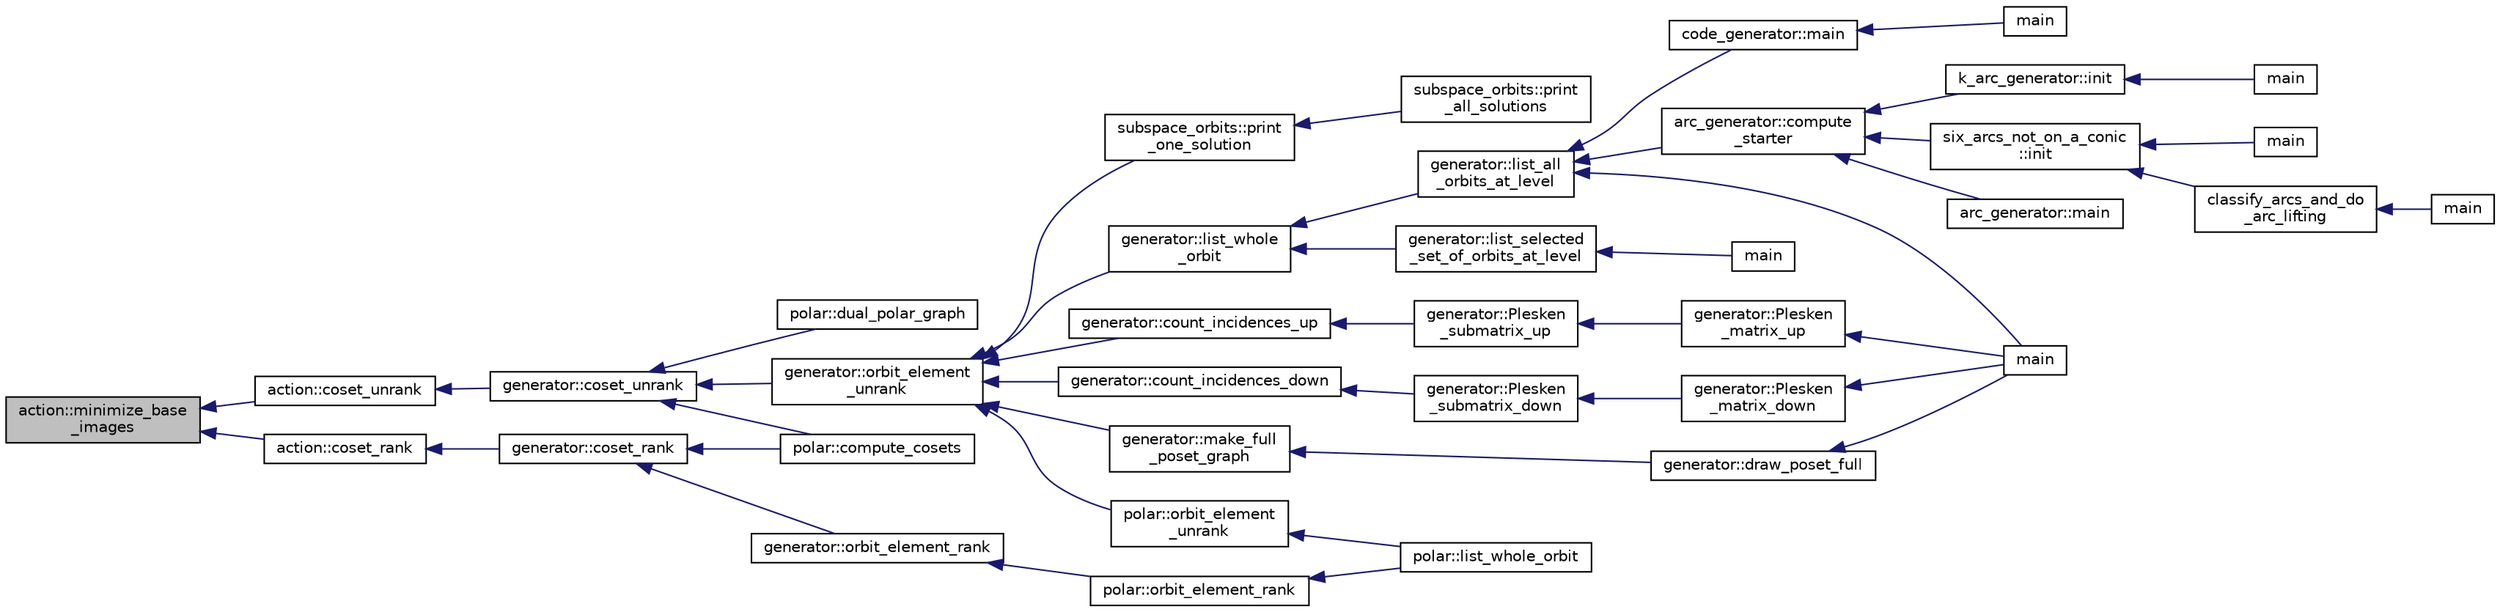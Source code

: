 digraph "action::minimize_base_images"
{
  edge [fontname="Helvetica",fontsize="10",labelfontname="Helvetica",labelfontsize="10"];
  node [fontname="Helvetica",fontsize="10",shape=record];
  rankdir="LR";
  Node31407 [label="action::minimize_base\l_images",height=0.2,width=0.4,color="black", fillcolor="grey75", style="filled", fontcolor="black"];
  Node31407 -> Node31408 [dir="back",color="midnightblue",fontsize="10",style="solid",fontname="Helvetica"];
  Node31408 [label="action::coset_unrank",height=0.2,width=0.4,color="black", fillcolor="white", style="filled",URL="$d2/d86/classaction.html#aeabf488f671d4e77a8a892eb58d82b34"];
  Node31408 -> Node31409 [dir="back",color="midnightblue",fontsize="10",style="solid",fontname="Helvetica"];
  Node31409 [label="generator::coset_unrank",height=0.2,width=0.4,color="black", fillcolor="white", style="filled",URL="$d7/d73/classgenerator.html#a489f02ee804f130f666029a46020aaf6"];
  Node31409 -> Node31410 [dir="back",color="midnightblue",fontsize="10",style="solid",fontname="Helvetica"];
  Node31410 [label="polar::compute_cosets",height=0.2,width=0.4,color="black", fillcolor="white", style="filled",URL="$da/d1c/classpolar.html#a1fae83636607982bad299fd84380fc40"];
  Node31409 -> Node31411 [dir="back",color="midnightblue",fontsize="10",style="solid",fontname="Helvetica"];
  Node31411 [label="polar::dual_polar_graph",height=0.2,width=0.4,color="black", fillcolor="white", style="filled",URL="$da/d1c/classpolar.html#a6e5e2b0d9d3447cac72cb82ce3d2e9e5"];
  Node31409 -> Node31412 [dir="back",color="midnightblue",fontsize="10",style="solid",fontname="Helvetica"];
  Node31412 [label="generator::orbit_element\l_unrank",height=0.2,width=0.4,color="black", fillcolor="white", style="filled",URL="$d7/d73/classgenerator.html#a26a8d0b1964170e19dcbd37fa0a4957f"];
  Node31412 -> Node31413 [dir="back",color="midnightblue",fontsize="10",style="solid",fontname="Helvetica"];
  Node31413 [label="polar::orbit_element\l_unrank",height=0.2,width=0.4,color="black", fillcolor="white", style="filled",URL="$da/d1c/classpolar.html#abcc67b841c60f84478e531f9facf0b82"];
  Node31413 -> Node31414 [dir="back",color="midnightblue",fontsize="10",style="solid",fontname="Helvetica"];
  Node31414 [label="polar::list_whole_orbit",height=0.2,width=0.4,color="black", fillcolor="white", style="filled",URL="$da/d1c/classpolar.html#a26f04b7c75e45604ab772931ed2916fd"];
  Node31412 -> Node31415 [dir="back",color="midnightblue",fontsize="10",style="solid",fontname="Helvetica"];
  Node31415 [label="generator::list_whole\l_orbit",height=0.2,width=0.4,color="black", fillcolor="white", style="filled",URL="$d7/d73/classgenerator.html#aa102d1c1e32f0cd1dafeab1e0d1c18c1"];
  Node31415 -> Node31416 [dir="back",color="midnightblue",fontsize="10",style="solid",fontname="Helvetica"];
  Node31416 [label="generator::list_all\l_orbits_at_level",height=0.2,width=0.4,color="black", fillcolor="white", style="filled",URL="$d7/d73/classgenerator.html#a650880bf92f9f2bf124d4ead2cc01f70"];
  Node31416 -> Node31417 [dir="back",color="midnightblue",fontsize="10",style="solid",fontname="Helvetica"];
  Node31417 [label="code_generator::main",height=0.2,width=0.4,color="black", fillcolor="white", style="filled",URL="$db/d37/classcode__generator.html#ab3cf3a306e4032c2b471ac95321c599f"];
  Node31417 -> Node31418 [dir="back",color="midnightblue",fontsize="10",style="solid",fontname="Helvetica"];
  Node31418 [label="main",height=0.2,width=0.4,color="black", fillcolor="white", style="filled",URL="$d4/d4f/codes_8_c.html#a217dbf8b442f20279ea00b898af96f52"];
  Node31416 -> Node31419 [dir="back",color="midnightblue",fontsize="10",style="solid",fontname="Helvetica"];
  Node31419 [label="main",height=0.2,width=0.4,color="black", fillcolor="white", style="filled",URL="$de/d2d/graph_2graph_8_c.html#a217dbf8b442f20279ea00b898af96f52"];
  Node31416 -> Node31420 [dir="back",color="midnightblue",fontsize="10",style="solid",fontname="Helvetica"];
  Node31420 [label="arc_generator::compute\l_starter",height=0.2,width=0.4,color="black", fillcolor="white", style="filled",URL="$d4/d21/classarc__generator.html#aad1dcec3a1c302e743d574bd1ac857d9"];
  Node31420 -> Node31421 [dir="back",color="midnightblue",fontsize="10",style="solid",fontname="Helvetica"];
  Node31421 [label="arc_generator::main",height=0.2,width=0.4,color="black", fillcolor="white", style="filled",URL="$d4/d21/classarc__generator.html#ad80140b51b165dad1fe6ab232be7829a"];
  Node31420 -> Node31422 [dir="back",color="midnightblue",fontsize="10",style="solid",fontname="Helvetica"];
  Node31422 [label="k_arc_generator::init",height=0.2,width=0.4,color="black", fillcolor="white", style="filled",URL="$d6/dd8/classk__arc__generator.html#a6036d9f52ede9f8ca681505626b5361d"];
  Node31422 -> Node31423 [dir="back",color="midnightblue",fontsize="10",style="solid",fontname="Helvetica"];
  Node31423 [label="main",height=0.2,width=0.4,color="black", fillcolor="white", style="filled",URL="$d6/d01/k__arc__generator__main_8_c.html#a217dbf8b442f20279ea00b898af96f52"];
  Node31420 -> Node31424 [dir="back",color="midnightblue",fontsize="10",style="solid",fontname="Helvetica"];
  Node31424 [label="six_arcs_not_on_a_conic\l::init",height=0.2,width=0.4,color="black", fillcolor="white", style="filled",URL="$d8/de6/classsix__arcs__not__on__a__conic.html#a7a4d5cf8a098488729934cfa8a70944a"];
  Node31424 -> Node31425 [dir="back",color="midnightblue",fontsize="10",style="solid",fontname="Helvetica"];
  Node31425 [label="classify_arcs_and_do\l_arc_lifting",height=0.2,width=0.4,color="black", fillcolor="white", style="filled",URL="$d6/dc3/arc__lifting__main_8_c.html#afdd7be16f16b8c71e9a72fe5f6a0b59c"];
  Node31425 -> Node31426 [dir="back",color="midnightblue",fontsize="10",style="solid",fontname="Helvetica"];
  Node31426 [label="main",height=0.2,width=0.4,color="black", fillcolor="white", style="filled",URL="$d6/dc3/arc__lifting__main_8_c.html#a217dbf8b442f20279ea00b898af96f52"];
  Node31424 -> Node31427 [dir="back",color="midnightblue",fontsize="10",style="solid",fontname="Helvetica"];
  Node31427 [label="main",height=0.2,width=0.4,color="black", fillcolor="white", style="filled",URL="$d2/dfa/create__surface__main_8_c.html#a217dbf8b442f20279ea00b898af96f52"];
  Node31415 -> Node31428 [dir="back",color="midnightblue",fontsize="10",style="solid",fontname="Helvetica"];
  Node31428 [label="generator::list_selected\l_set_of_orbits_at_level",height=0.2,width=0.4,color="black", fillcolor="white", style="filled",URL="$d7/d73/classgenerator.html#a391f8ad3ba736baedd3dd2b7e31a0a62"];
  Node31428 -> Node31429 [dir="back",color="midnightblue",fontsize="10",style="solid",fontname="Helvetica"];
  Node31429 [label="main",height=0.2,width=0.4,color="black", fillcolor="white", style="filled",URL="$da/dd5/subspace__orbits__main_8_c.html#a217dbf8b442f20279ea00b898af96f52"];
  Node31412 -> Node31430 [dir="back",color="midnightblue",fontsize="10",style="solid",fontname="Helvetica"];
  Node31430 [label="generator::count_incidences_up",height=0.2,width=0.4,color="black", fillcolor="white", style="filled",URL="$d7/d73/classgenerator.html#a9d833d8494072c07de28b8f0e9b8155d"];
  Node31430 -> Node31431 [dir="back",color="midnightblue",fontsize="10",style="solid",fontname="Helvetica"];
  Node31431 [label="generator::Plesken\l_submatrix_up",height=0.2,width=0.4,color="black", fillcolor="white", style="filled",URL="$d7/d73/classgenerator.html#ad3d2ebc7da6268d878c5acfc5feefca5"];
  Node31431 -> Node31432 [dir="back",color="midnightblue",fontsize="10",style="solid",fontname="Helvetica"];
  Node31432 [label="generator::Plesken\l_matrix_up",height=0.2,width=0.4,color="black", fillcolor="white", style="filled",URL="$d7/d73/classgenerator.html#a5944c65399c201b426ea3ab2eb7cfa6e"];
  Node31432 -> Node31419 [dir="back",color="midnightblue",fontsize="10",style="solid",fontname="Helvetica"];
  Node31412 -> Node31433 [dir="back",color="midnightblue",fontsize="10",style="solid",fontname="Helvetica"];
  Node31433 [label="generator::count_incidences_down",height=0.2,width=0.4,color="black", fillcolor="white", style="filled",URL="$d7/d73/classgenerator.html#aef9312d2eab8e5ff47228fc5cdab3262"];
  Node31433 -> Node31434 [dir="back",color="midnightblue",fontsize="10",style="solid",fontname="Helvetica"];
  Node31434 [label="generator::Plesken\l_submatrix_down",height=0.2,width=0.4,color="black", fillcolor="white", style="filled",URL="$d7/d73/classgenerator.html#a8671e3798fb19accfa92c41d7389a8eb"];
  Node31434 -> Node31435 [dir="back",color="midnightblue",fontsize="10",style="solid",fontname="Helvetica"];
  Node31435 [label="generator::Plesken\l_matrix_down",height=0.2,width=0.4,color="black", fillcolor="white", style="filled",URL="$d7/d73/classgenerator.html#aa1ae9d8cbaa9d7012e7796499e4c93e9"];
  Node31435 -> Node31419 [dir="back",color="midnightblue",fontsize="10",style="solid",fontname="Helvetica"];
  Node31412 -> Node31436 [dir="back",color="midnightblue",fontsize="10",style="solid",fontname="Helvetica"];
  Node31436 [label="generator::make_full\l_poset_graph",height=0.2,width=0.4,color="black", fillcolor="white", style="filled",URL="$d7/d73/classgenerator.html#ab6415c4a8fbcc54c470448935a95aa56"];
  Node31436 -> Node31437 [dir="back",color="midnightblue",fontsize="10",style="solid",fontname="Helvetica"];
  Node31437 [label="generator::draw_poset_full",height=0.2,width=0.4,color="black", fillcolor="white", style="filled",URL="$d7/d73/classgenerator.html#a6f7f90e50993905db31342536ac59d8c"];
  Node31437 -> Node31419 [dir="back",color="midnightblue",fontsize="10",style="solid",fontname="Helvetica"];
  Node31412 -> Node31438 [dir="back",color="midnightblue",fontsize="10",style="solid",fontname="Helvetica"];
  Node31438 [label="subspace_orbits::print\l_one_solution",height=0.2,width=0.4,color="black", fillcolor="white", style="filled",URL="$d2/d9f/classsubspace__orbits.html#a9047cdfdfc64339f714ffe5e12a4b35f"];
  Node31438 -> Node31439 [dir="back",color="midnightblue",fontsize="10",style="solid",fontname="Helvetica"];
  Node31439 [label="subspace_orbits::print\l_all_solutions",height=0.2,width=0.4,color="black", fillcolor="white", style="filled",URL="$d2/d9f/classsubspace__orbits.html#ab3b725a940c2efd222746887c266d9de"];
  Node31407 -> Node31440 [dir="back",color="midnightblue",fontsize="10",style="solid",fontname="Helvetica"];
  Node31440 [label="action::coset_rank",height=0.2,width=0.4,color="black", fillcolor="white", style="filled",URL="$d2/d86/classaction.html#a5757c5b9562366be88526cc943c015e0"];
  Node31440 -> Node31441 [dir="back",color="midnightblue",fontsize="10",style="solid",fontname="Helvetica"];
  Node31441 [label="generator::coset_rank",height=0.2,width=0.4,color="black", fillcolor="white", style="filled",URL="$d7/d73/classgenerator.html#aee00240c0ae71885dd9d23b5423c56d9"];
  Node31441 -> Node31410 [dir="back",color="midnightblue",fontsize="10",style="solid",fontname="Helvetica"];
  Node31441 -> Node31442 [dir="back",color="midnightblue",fontsize="10",style="solid",fontname="Helvetica"];
  Node31442 [label="generator::orbit_element_rank",height=0.2,width=0.4,color="black", fillcolor="white", style="filled",URL="$d7/d73/classgenerator.html#a98e10a923dffa737fdb6ebc703d53fae"];
  Node31442 -> Node31443 [dir="back",color="midnightblue",fontsize="10",style="solid",fontname="Helvetica"];
  Node31443 [label="polar::orbit_element_rank",height=0.2,width=0.4,color="black", fillcolor="white", style="filled",URL="$da/d1c/classpolar.html#a70551ff23175b280b66bce27fe200275"];
  Node31443 -> Node31414 [dir="back",color="midnightblue",fontsize="10",style="solid",fontname="Helvetica"];
}
